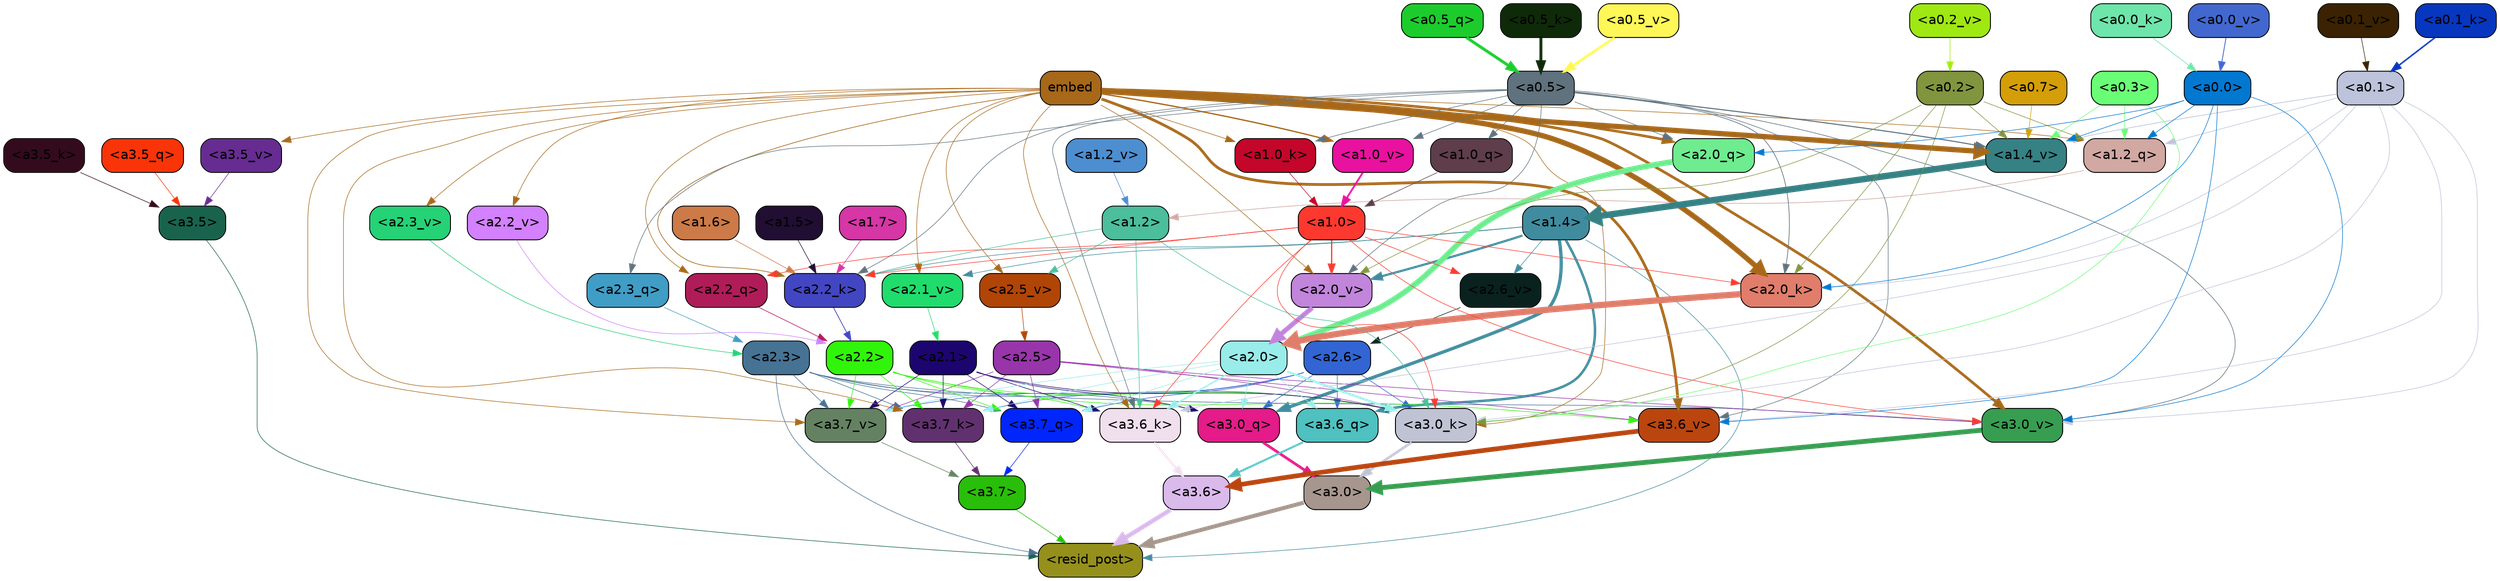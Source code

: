 strict digraph "" {
	graph [bgcolor=transparent,
		layout=dot,
		overlap=false,
		splines=true
	];
	"<a3.7>"	[color=black,
		fillcolor="#29be09",
		fontname=Helvetica,
		shape=box,
		style="filled, rounded"];
	"<resid_post>"	[color=black,
		fillcolor="#95901b",
		fontname=Helvetica,
		shape=box,
		style="filled, rounded"];
	"<a3.7>" -> "<resid_post>"	[color="#29be09",
		penwidth=0.6];
	"<a3.6>"	[color=black,
		fillcolor="#dab9eb",
		fontname=Helvetica,
		shape=box,
		style="filled, rounded"];
	"<a3.6>" -> "<resid_post>"	[color="#dab9eb",
		penwidth=4.670643210411072];
	"<a3.5>"	[color=black,
		fillcolor="#19634d",
		fontname=Helvetica,
		shape=box,
		style="filled, rounded"];
	"<a3.5>" -> "<resid_post>"	[color="#19634d",
		penwidth=0.6];
	"<a3.0>"	[color=black,
		fillcolor="#a6968d",
		fontname=Helvetica,
		shape=box,
		style="filled, rounded"];
	"<a3.0>" -> "<resid_post>"	[color="#a6968d",
		penwidth=4.246885180473328];
	"<a2.3>"	[color=black,
		fillcolor="#467294",
		fontname=Helvetica,
		shape=box,
		style="filled, rounded"];
	"<a2.3>" -> "<resid_post>"	[color="#467294",
		penwidth=0.6];
	"<a3.7_q>"	[color=black,
		fillcolor="#0026fb",
		fontname=Helvetica,
		shape=box,
		style="filled, rounded"];
	"<a2.3>" -> "<a3.7_q>"	[color="#467294",
		penwidth=0.6];
	"<a3.0_q>"	[color=black,
		fillcolor="#e41b88",
		fontname=Helvetica,
		shape=box,
		style="filled, rounded"];
	"<a2.3>" -> "<a3.0_q>"	[color="#467294",
		penwidth=0.6];
	"<a3.7_k>"	[color=black,
		fillcolor="#61316f",
		fontname=Helvetica,
		shape=box,
		style="filled, rounded"];
	"<a2.3>" -> "<a3.7_k>"	[color="#467294",
		penwidth=0.6];
	"<a3.0_k>"	[color=black,
		fillcolor="#bfc3d4",
		fontname=Helvetica,
		shape=box,
		style="filled, rounded"];
	"<a2.3>" -> "<a3.0_k>"	[color="#467294",
		penwidth=0.6];
	"<a3.7_v>"	[color=black,
		fillcolor="#648262",
		fontname=Helvetica,
		shape=box,
		style="filled, rounded"];
	"<a2.3>" -> "<a3.7_v>"	[color="#467294",
		penwidth=0.6];
	"<a3.0_v>"	[color=black,
		fillcolor="#379e51",
		fontname=Helvetica,
		shape=box,
		style="filled, rounded"];
	"<a2.3>" -> "<a3.0_v>"	[color="#467294",
		penwidth=0.6];
	"<a1.4>"	[color=black,
		fillcolor="#408c9e",
		fontname=Helvetica,
		shape=box,
		style="filled, rounded"];
	"<a1.4>" -> "<resid_post>"	[color="#408c9e",
		penwidth=0.6];
	"<a3.6_q>"	[color=black,
		fillcolor="#4ec1c0",
		fontname=Helvetica,
		shape=box,
		style="filled, rounded"];
	"<a1.4>" -> "<a3.6_q>"	[color="#408c9e",
		penwidth=2.6487714648246765];
	"<a1.4>" -> "<a3.0_q>"	[color="#408c9e",
		penwidth=3.477886103093624];
	"<a2.2_k>"	[color=black,
		fillcolor="#4246c2",
		fontname=Helvetica,
		shape=box,
		style="filled, rounded"];
	"<a1.4>" -> "<a2.2_k>"	[color="#408c9e",
		penwidth=0.6];
	"<a2.6_v>"	[color=black,
		fillcolor="#09221e",
		fontname=Helvetica,
		shape=box,
		style="filled, rounded"];
	"<a1.4>" -> "<a2.6_v>"	[color="#408c9e",
		penwidth=0.6];
	"<a2.1_v>"	[color=black,
		fillcolor="#20dc6c",
		fontname=Helvetica,
		shape=box,
		style="filled, rounded"];
	"<a1.4>" -> "<a2.1_v>"	[color="#408c9e",
		penwidth=0.6];
	"<a2.0_v>"	[color=black,
		fillcolor="#c185db",
		fontname=Helvetica,
		shape=box,
		style="filled, rounded"];
	"<a1.4>" -> "<a2.0_v>"	[color="#408c9e",
		penwidth=2.3358620405197144];
	"<a3.7_q>" -> "<a3.7>"	[color="#0026fb",
		penwidth=0.6];
	"<a3.6_q>" -> "<a3.6>"	[color="#4ec1c0",
		penwidth=2.03758105635643];
	"<a3.5_q>"	[color=black,
		fillcolor="#f93408",
		fontname=Helvetica,
		shape=box,
		style="filled, rounded"];
	"<a3.5_q>" -> "<a3.5>"	[color="#f93408",
		penwidth=0.6];
	"<a3.0_q>" -> "<a3.0>"	[color="#e41b88",
		penwidth=2.8638100624084473];
	"<a3.7_k>" -> "<a3.7>"	[color="#61316f",
		penwidth=0.6];
	"<a3.6_k>"	[color=black,
		fillcolor="#f0dfed",
		fontname=Helvetica,
		shape=box,
		style="filled, rounded"];
	"<a3.6_k>" -> "<a3.6>"	[color="#f0dfed",
		penwidth=2.174198240041733];
	"<a3.5_k>"	[color=black,
		fillcolor="#340b1c",
		fontname=Helvetica,
		shape=box,
		style="filled, rounded"];
	"<a3.5_k>" -> "<a3.5>"	[color="#340b1c",
		penwidth=0.6];
	"<a3.0_k>" -> "<a3.0>"	[color="#bfc3d4",
		penwidth=2.6274144649505615];
	"<a3.7_v>" -> "<a3.7>"	[color="#648262",
		penwidth=0.6];
	"<a3.6_v>"	[color=black,
		fillcolor="#bb450f",
		fontname=Helvetica,
		shape=box,
		style="filled, rounded"];
	"<a3.6_v>" -> "<a3.6>"	[color="#bb450f",
		penwidth=5.002329230308533];
	"<a3.5_v>"	[color=black,
		fillcolor="#662c91",
		fontname=Helvetica,
		shape=box,
		style="filled, rounded"];
	"<a3.5_v>" -> "<a3.5>"	[color="#662c91",
		penwidth=0.6];
	"<a3.0_v>" -> "<a3.0>"	[color="#379e51",
		penwidth=5.188832879066467];
	"<a2.6>"	[color=black,
		fillcolor="#3265d3",
		fontname=Helvetica,
		shape=box,
		style="filled, rounded"];
	"<a2.6>" -> "<a3.7_q>"	[color="#3265d3",
		penwidth=0.6];
	"<a2.6>" -> "<a3.6_q>"	[color="#3265d3",
		penwidth=0.6];
	"<a2.6>" -> "<a3.0_q>"	[color="#3265d3",
		penwidth=0.6];
	"<a2.6>" -> "<a3.7_k>"	[color="#3265d3",
		penwidth=0.6];
	"<a2.6>" -> "<a3.0_k>"	[color="#3265d3",
		penwidth=0.6];
	"<a2.6>" -> "<a3.7_v>"	[color="#3265d3",
		penwidth=0.6];
	"<a2.5>"	[color=black,
		fillcolor="#9835aa",
		fontname=Helvetica,
		shape=box,
		style="filled, rounded"];
	"<a2.5>" -> "<a3.7_q>"	[color="#9835aa",
		penwidth=0.6];
	"<a2.5>" -> "<a3.7_k>"	[color="#9835aa",
		penwidth=0.6];
	"<a2.5>" -> "<a3.0_k>"	[color="#9835aa",
		penwidth=0.6];
	"<a2.5>" -> "<a3.7_v>"	[color="#9835aa",
		penwidth=0.6];
	"<a2.5>" -> "<a3.6_v>"	[color="#9835aa",
		penwidth=0.6];
	"<a2.5>" -> "<a3.0_v>"	[color="#9835aa",
		penwidth=0.6];
	"<a2.2>"	[color=black,
		fillcolor="#30f50a",
		fontname=Helvetica,
		shape=box,
		style="filled, rounded"];
	"<a2.2>" -> "<a3.7_q>"	[color="#30f50a",
		penwidth=0.6];
	"<a2.2>" -> "<a3.7_k>"	[color="#30f50a",
		penwidth=0.6];
	"<a2.2>" -> "<a3.6_k>"	[color="#30f50a",
		penwidth=0.6];
	"<a2.2>" -> "<a3.0_k>"	[color="#30f50a",
		penwidth=0.6];
	"<a2.2>" -> "<a3.7_v>"	[color="#30f50a",
		penwidth=0.6];
	"<a2.2>" -> "<a3.6_v>"	[color="#30f50a",
		penwidth=0.6];
	"<a2.1>"	[color=black,
		fillcolor="#1c056e",
		fontname=Helvetica,
		shape=box,
		style="filled, rounded"];
	"<a2.1>" -> "<a3.7_q>"	[color="#1c056e",
		penwidth=0.6];
	"<a2.1>" -> "<a3.0_q>"	[color="#1c056e",
		penwidth=0.6];
	"<a2.1>" -> "<a3.7_k>"	[color="#1c056e",
		penwidth=0.6];
	"<a2.1>" -> "<a3.6_k>"	[color="#1c056e",
		penwidth=0.6];
	"<a2.1>" -> "<a3.0_k>"	[color="#1c056e",
		penwidth=0.6];
	"<a2.1>" -> "<a3.7_v>"	[color="#1c056e",
		penwidth=0.6];
	"<a2.0>"	[color=black,
		fillcolor="#98ece9",
		fontname=Helvetica,
		shape=box,
		style="filled, rounded"];
	"<a2.0>" -> "<a3.7_q>"	[color="#98ece9",
		penwidth=0.6];
	"<a2.0>" -> "<a3.6_q>"	[color="#98ece9",
		penwidth=0.6];
	"<a2.0>" -> "<a3.0_q>"	[color="#98ece9",
		penwidth=0.6];
	"<a2.0>" -> "<a3.7_k>"	[color="#98ece9",
		penwidth=0.6];
	"<a2.0>" -> "<a3.6_k>"	[color="#98ece9",
		penwidth=1.5417278409004211];
	"<a2.0>" -> "<a3.0_k>"	[color="#98ece9",
		penwidth=2.23091459274292];
	"<a2.0>" -> "<a3.7_v>"	[color="#98ece9",
		penwidth=0.6];
	embed	[color=black,
		fillcolor="#a76819",
		fontname=Helvetica,
		shape=box,
		style="filled, rounded"];
	embed -> "<a3.7_k>"	[color="#a76819",
		penwidth=0.6];
	embed -> "<a3.6_k>"	[color="#a76819",
		penwidth=0.6];
	embed -> "<a3.0_k>"	[color="#a76819",
		penwidth=0.6];
	embed -> "<a3.7_v>"	[color="#a76819",
		penwidth=0.6];
	embed -> "<a3.6_v>"	[color="#a76819",
		penwidth=2.9511587619781494];
	embed -> "<a3.5_v>"	[color="#a76819",
		penwidth=0.6];
	embed -> "<a3.0_v>"	[color="#a76819",
		penwidth=2.8577730655670166];
	"<a2.2_q>"	[color=black,
		fillcolor="#b01c58",
		fontname=Helvetica,
		shape=box,
		style="filled, rounded"];
	embed -> "<a2.2_q>"	[color="#a76819",
		penwidth=0.6];
	"<a2.0_q>"	[color=black,
		fillcolor="#6eec8f",
		fontname=Helvetica,
		shape=box,
		style="filled, rounded"];
	embed -> "<a2.0_q>"	[color="#a76819",
		penwidth=2.7340729534626007];
	embed -> "<a2.2_k>"	[color="#a76819",
		penwidth=0.69573974609375];
	"<a2.0_k>"	[color=black,
		fillcolor="#e07d6b",
		fontname=Helvetica,
		shape=box,
		style="filled, rounded"];
	embed -> "<a2.0_k>"	[color="#a76819",
		penwidth=5.629883050918579];
	"<a2.5_v>"	[color=black,
		fillcolor="#b14506",
		fontname=Helvetica,
		shape=box,
		style="filled, rounded"];
	embed -> "<a2.5_v>"	[color="#a76819",
		penwidth=0.6];
	"<a2.3_v>"	[color=black,
		fillcolor="#25d276",
		fontname=Helvetica,
		shape=box,
		style="filled, rounded"];
	embed -> "<a2.3_v>"	[color="#a76819",
		penwidth=0.6];
	"<a2.2_v>"	[color=black,
		fillcolor="#d381fe",
		fontname=Helvetica,
		shape=box,
		style="filled, rounded"];
	embed -> "<a2.2_v>"	[color="#a76819",
		penwidth=0.6];
	embed -> "<a2.1_v>"	[color="#a76819",
		penwidth=0.6];
	embed -> "<a2.0_v>"	[color="#a76819",
		penwidth=0.6];
	"<a1.2_q>"	[color=black,
		fillcolor="#d1a8a2",
		fontname=Helvetica,
		shape=box,
		style="filled, rounded"];
	embed -> "<a1.2_q>"	[color="#a76819",
		penwidth=0.6];
	"<a1.0_k>"	[color=black,
		fillcolor="#c3062a",
		fontname=Helvetica,
		shape=box,
		style="filled, rounded"];
	embed -> "<a1.0_k>"	[color="#a76819",
		penwidth=0.6];
	"<a1.4_v>"	[color=black,
		fillcolor="#358184",
		fontname=Helvetica,
		shape=box,
		style="filled, rounded"];
	embed -> "<a1.4_v>"	[color="#a76819",
		penwidth=5.6260271072387695];
	"<a1.0_v>"	[color=black,
		fillcolor="#e9119f",
		fontname=Helvetica,
		shape=box,
		style="filled, rounded"];
	embed -> "<a1.0_v>"	[color="#a76819",
		penwidth=1.3646823167800903];
	"<a1.2>"	[color=black,
		fillcolor="#4cbe9c",
		fontname=Helvetica,
		shape=box,
		style="filled, rounded"];
	"<a1.2>" -> "<a3.6_k>"	[color="#4cbe9c",
		penwidth=0.6];
	"<a1.2>" -> "<a3.0_k>"	[color="#4cbe9c",
		penwidth=0.6];
	"<a1.2>" -> "<a2.2_k>"	[color="#4cbe9c",
		penwidth=0.6];
	"<a1.2>" -> "<a2.5_v>"	[color="#4cbe9c",
		penwidth=0.6];
	"<a1.0>"	[color=black,
		fillcolor="#fd392f",
		fontname=Helvetica,
		shape=box,
		style="filled, rounded"];
	"<a1.0>" -> "<a3.6_k>"	[color="#fd392f",
		penwidth=0.6];
	"<a1.0>" -> "<a3.0_k>"	[color="#fd392f",
		penwidth=0.6];
	"<a1.0>" -> "<a3.0_v>"	[color="#fd392f",
		penwidth=0.6];
	"<a1.0>" -> "<a2.2_q>"	[color="#fd392f",
		penwidth=0.6];
	"<a1.0>" -> "<a2.2_k>"	[color="#fd392f",
		penwidth=0.6];
	"<a1.0>" -> "<a2.0_k>"	[color="#fd392f",
		penwidth=0.6];
	"<a1.0>" -> "<a2.6_v>"	[color="#fd392f",
		penwidth=0.6];
	"<a1.0>" -> "<a2.0_v>"	[color="#fd392f",
		penwidth=1.3103609085083008];
	"<a0.5>"	[color=black,
		fillcolor="#5f727d",
		fontname=Helvetica,
		shape=box,
		style="filled, rounded"];
	"<a0.5>" -> "<a3.6_k>"	[color="#5f727d",
		penwidth=0.6];
	"<a0.5>" -> "<a3.6_v>"	[color="#5f727d",
		penwidth=0.6];
	"<a0.5>" -> "<a3.0_v>"	[color="#5f727d",
		penwidth=0.6446345448493958];
	"<a2.3_q>"	[color=black,
		fillcolor="#409dc5",
		fontname=Helvetica,
		shape=box,
		style="filled, rounded"];
	"<a0.5>" -> "<a2.3_q>"	[color="#5f727d",
		penwidth=0.6];
	"<a0.5>" -> "<a2.0_q>"	[color="#5f727d",
		penwidth=0.6];
	"<a0.5>" -> "<a2.2_k>"	[color="#5f727d",
		penwidth=0.6];
	"<a0.5>" -> "<a2.0_k>"	[color="#5f727d",
		penwidth=0.7065601348876953];
	"<a0.5>" -> "<a2.0_v>"	[color="#5f727d",
		penwidth=0.6];
	"<a1.0_q>"	[color=black,
		fillcolor="#5f3d4b",
		fontname=Helvetica,
		shape=box,
		style="filled, rounded"];
	"<a0.5>" -> "<a1.0_q>"	[color="#5f727d",
		penwidth=0.6];
	"<a0.5>" -> "<a1.0_k>"	[color="#5f727d",
		penwidth=0.6];
	"<a0.5>" -> "<a1.4_v>"	[color="#5f727d",
		penwidth=1.1228110790252686];
	"<a0.5>" -> "<a1.0_v>"	[color="#5f727d",
		penwidth=0.6];
	"<a0.1>"	[color=black,
		fillcolor="#bcc3da",
		fontname=Helvetica,
		shape=box,
		style="filled, rounded"];
	"<a0.1>" -> "<a3.6_k>"	[color="#bcc3da",
		penwidth=0.6];
	"<a0.1>" -> "<a3.0_k>"	[color="#bcc3da",
		penwidth=0.6];
	"<a0.1>" -> "<a3.6_v>"	[color="#bcc3da",
		penwidth=0.6];
	"<a0.1>" -> "<a3.0_v>"	[color="#bcc3da",
		penwidth=0.6];
	"<a0.1>" -> "<a2.0_k>"	[color="#bcc3da",
		penwidth=0.6];
	"<a0.1>" -> "<a1.2_q>"	[color="#bcc3da",
		penwidth=0.6];
	"<a0.1>" -> "<a1.4_v>"	[color="#bcc3da",
		penwidth=0.7182521820068359];
	"<a0.3>"	[color=black,
		fillcolor="#6afe76",
		fontname=Helvetica,
		shape=box,
		style="filled, rounded"];
	"<a0.3>" -> "<a3.0_k>"	[color="#6afe76",
		penwidth=0.6];
	"<a0.3>" -> "<a1.2_q>"	[color="#6afe76",
		penwidth=0.6];
	"<a0.3>" -> "<a1.4_v>"	[color="#6afe76",
		penwidth=0.6];
	"<a0.2>"	[color=black,
		fillcolor="#81953f",
		fontname=Helvetica,
		shape=box,
		style="filled, rounded"];
	"<a0.2>" -> "<a3.0_k>"	[color="#81953f",
		penwidth=0.6];
	"<a0.2>" -> "<a2.0_k>"	[color="#81953f",
		penwidth=0.6];
	"<a0.2>" -> "<a2.0_v>"	[color="#81953f",
		penwidth=0.6];
	"<a0.2>" -> "<a1.2_q>"	[color="#81953f",
		penwidth=0.6];
	"<a0.2>" -> "<a1.4_v>"	[color="#81953f",
		penwidth=0.6];
	"<a0.0>"	[color=black,
		fillcolor="#0278d1",
		fontname=Helvetica,
		shape=box,
		style="filled, rounded"];
	"<a0.0>" -> "<a3.6_v>"	[color="#0278d1",
		penwidth=0.6];
	"<a0.0>" -> "<a3.0_v>"	[color="#0278d1",
		penwidth=0.6];
	"<a0.0>" -> "<a2.0_q>"	[color="#0278d1",
		penwidth=0.6];
	"<a0.0>" -> "<a2.0_k>"	[color="#0278d1",
		penwidth=0.6];
	"<a0.0>" -> "<a1.2_q>"	[color="#0278d1",
		penwidth=0.6];
	"<a0.0>" -> "<a1.4_v>"	[color="#0278d1",
		penwidth=0.6];
	"<a2.3_q>" -> "<a2.3>"	[color="#409dc5",
		penwidth=0.6];
	"<a2.2_q>" -> "<a2.2>"	[color="#b01c58",
		penwidth=0.6407594680786133];
	"<a2.0_q>" -> "<a2.0>"	[color="#6eec8f",
		penwidth=5.885338068008423];
	"<a2.2_k>" -> "<a2.2>"	[color="#4246c2",
		penwidth=0.7811911106109619];
	"<a2.0_k>" -> "<a2.0>"	[color="#e07d6b",
		penwidth=6.657835483551025];
	"<a2.6_v>" -> "<a2.6>"	[color="#09221e",
		penwidth=0.6];
	"<a2.5_v>" -> "<a2.5>"	[color="#b14506",
		penwidth=0.6];
	"<a2.3_v>" -> "<a2.3>"	[color="#25d276",
		penwidth=0.6];
	"<a2.2_v>" -> "<a2.2>"	[color="#d381fe",
		penwidth=0.6];
	"<a2.1_v>" -> "<a2.1>"	[color="#20dc6c",
		penwidth=0.6];
	"<a2.0_v>" -> "<a2.0>"	[color="#c185db",
		penwidth=5.070239782333374];
	"<a1.7>"	[color=black,
		fillcolor="#d636a6",
		fontname=Helvetica,
		shape=box,
		style="filled, rounded"];
	"<a1.7>" -> "<a2.2_k>"	[color="#d636a6",
		penwidth=0.6];
	"<a1.6>"	[color=black,
		fillcolor="#cc7a48",
		fontname=Helvetica,
		shape=box,
		style="filled, rounded"];
	"<a1.6>" -> "<a2.2_k>"	[color="#cc7a48",
		penwidth=0.6];
	"<a1.5>"	[color=black,
		fillcolor="#210e33",
		fontname=Helvetica,
		shape=box,
		style="filled, rounded"];
	"<a1.5>" -> "<a2.2_k>"	[color="#210e33",
		penwidth=0.6];
	"<a1.2_q>" -> "<a1.2>"	[color="#d1a8a2",
		penwidth=0.6509807109832764];
	"<a1.0_q>" -> "<a1.0>"	[color="#5f3d4b",
		penwidth=0.6];
	"<a1.0_k>" -> "<a1.0>"	[color="#c3062a",
		penwidth=0.6];
	"<a1.4_v>" -> "<a1.4>"	[color="#358184",
		penwidth=6.8020641803741455];
	"<a1.2_v>"	[color=black,
		fillcolor="#4d8ed0",
		fontname=Helvetica,
		shape=box,
		style="filled, rounded"];
	"<a1.2_v>" -> "<a1.2>"	[color="#4d8ed0",
		penwidth=0.6];
	"<a1.0_v>" -> "<a1.0>"	[color="#e9119f",
		penwidth=1.9194684028625488];
	"<a0.7>"	[color=black,
		fillcolor="#d49e08",
		fontname=Helvetica,
		shape=box,
		style="filled, rounded"];
	"<a0.7>" -> "<a1.4_v>"	[color="#d49e08",
		penwidth=0.6];
	"<a0.5_q>"	[color=black,
		fillcolor="#1ccc2c",
		fontname=Helvetica,
		shape=box,
		style="filled, rounded"];
	"<a0.5_q>" -> "<a0.5>"	[color="#1ccc2c",
		penwidth=3.1389458179473877];
	"<a0.5_k>"	[color=black,
		fillcolor="#0e2a09",
		fontname=Helvetica,
		shape=box,
		style="filled, rounded"];
	"<a0.5_k>" -> "<a0.5>"	[color="#0e2a09",
		penwidth=3.0673399455845356];
	"<a0.1_k>"	[color=black,
		fillcolor="#0737bf",
		fontname=Helvetica,
		shape=box,
		style="filled, rounded"];
	"<a0.1_k>" -> "<a0.1>"	[color="#0737bf",
		penwidth=1.5990318059921265];
	"<a0.0_k>"	[color=black,
		fillcolor="#6ee5aa",
		fontname=Helvetica,
		shape=box,
		style="filled, rounded"];
	"<a0.0_k>" -> "<a0.0>"	[color="#6ee5aa",
		penwidth=0.6266229152679443];
	"<a0.5_v>"	[color=black,
		fillcolor="#fff757",
		fontname=Helvetica,
		shape=box,
		style="filled, rounded"];
	"<a0.5_v>" -> "<a0.5>"	[color="#fff757",
		penwidth=2.801039695739746];
	"<a0.2_v>"	[color=black,
		fillcolor="#9fe812",
		fontname=Helvetica,
		shape=box,
		style="filled, rounded"];
	"<a0.2_v>" -> "<a0.2>"	[color="#9fe812",
		penwidth=0.6];
	"<a0.1_v>"	[color=black,
		fillcolor="#3a2202",
		fontname=Helvetica,
		shape=box,
		style="filled, rounded"];
	"<a0.1_v>" -> "<a0.1>"	[color="#3a2202",
		penwidth=0.6];
	"<a0.0_v>"	[color=black,
		fillcolor="#4268cf",
		fontname=Helvetica,
		shape=box,
		style="filled, rounded"];
	"<a0.0_v>" -> "<a0.0>"	[color="#4268cf",
		penwidth=0.8729791641235352];
}
